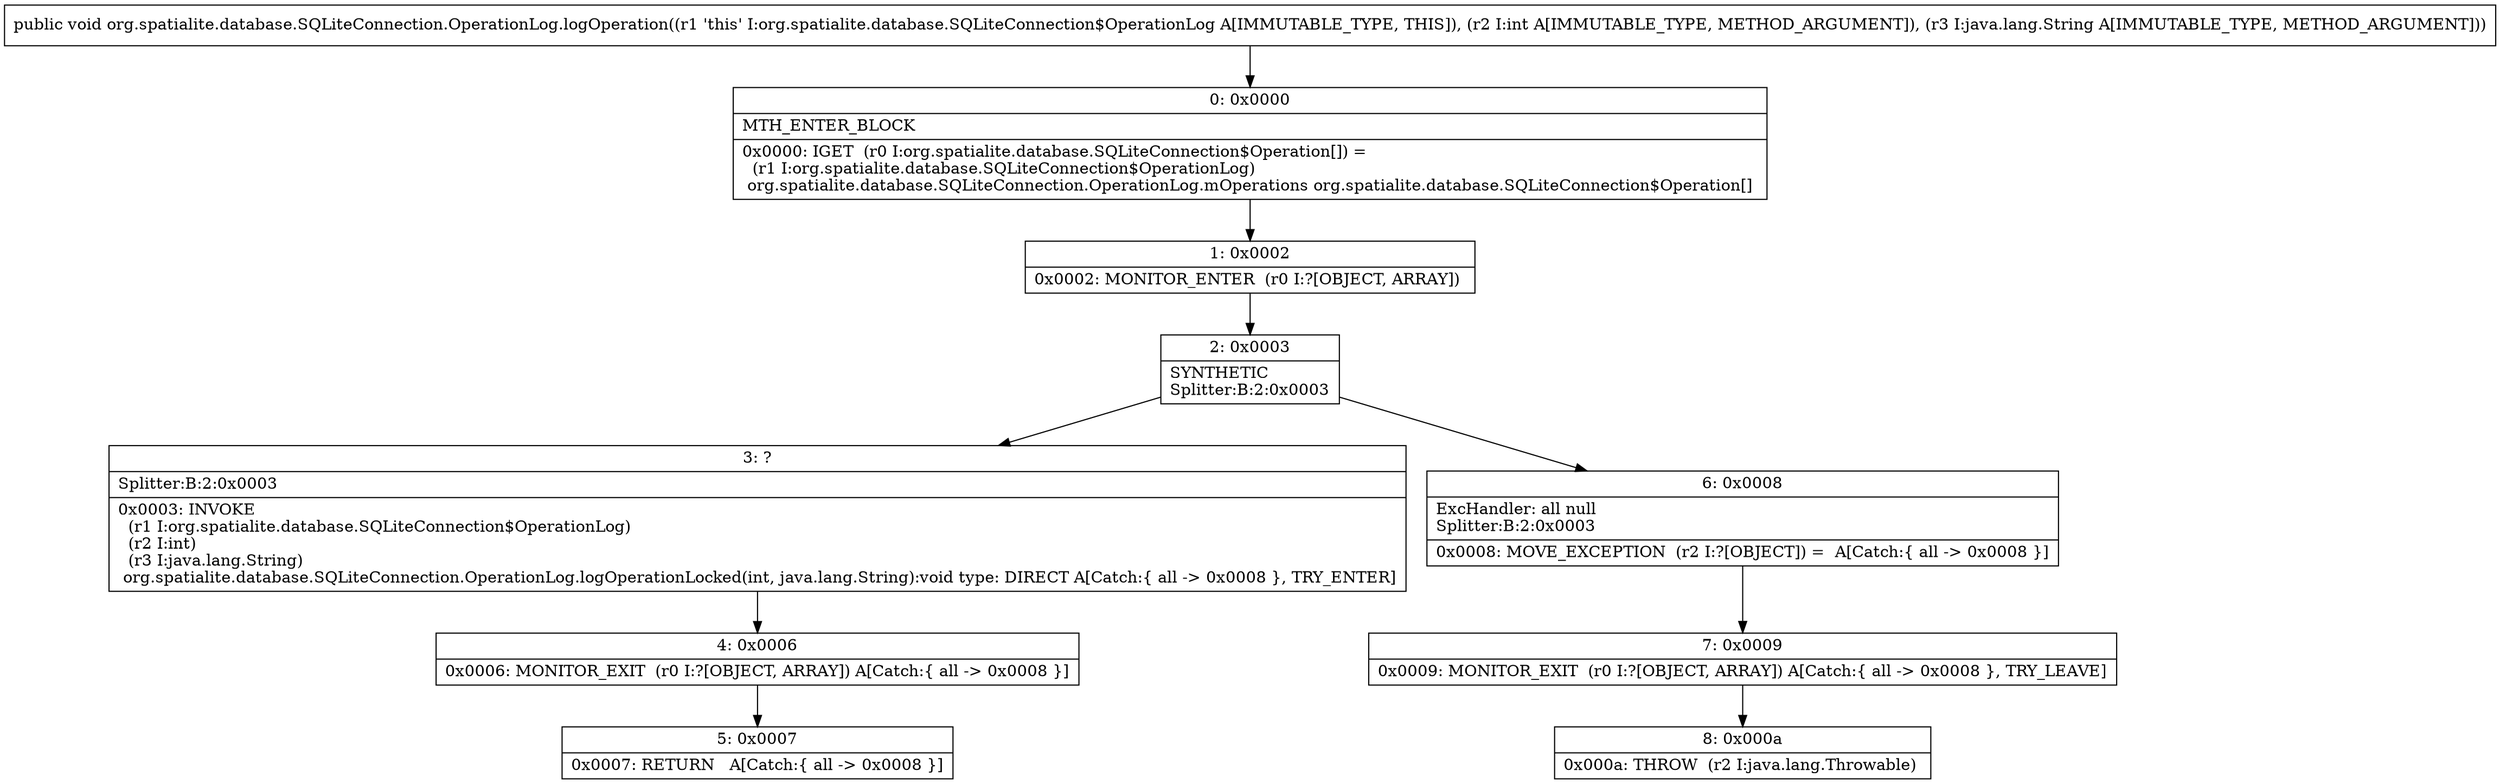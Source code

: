 digraph "CFG fororg.spatialite.database.SQLiteConnection.OperationLog.logOperation(ILjava\/lang\/String;)V" {
Node_0 [shape=record,label="{0\:\ 0x0000|MTH_ENTER_BLOCK\l|0x0000: IGET  (r0 I:org.spatialite.database.SQLiteConnection$Operation[]) = \l  (r1 I:org.spatialite.database.SQLiteConnection$OperationLog)\l org.spatialite.database.SQLiteConnection.OperationLog.mOperations org.spatialite.database.SQLiteConnection$Operation[] \l}"];
Node_1 [shape=record,label="{1\:\ 0x0002|0x0002: MONITOR_ENTER  (r0 I:?[OBJECT, ARRAY]) \l}"];
Node_2 [shape=record,label="{2\:\ 0x0003|SYNTHETIC\lSplitter:B:2:0x0003\l}"];
Node_3 [shape=record,label="{3\:\ ?|Splitter:B:2:0x0003\l|0x0003: INVOKE  \l  (r1 I:org.spatialite.database.SQLiteConnection$OperationLog)\l  (r2 I:int)\l  (r3 I:java.lang.String)\l org.spatialite.database.SQLiteConnection.OperationLog.logOperationLocked(int, java.lang.String):void type: DIRECT A[Catch:\{ all \-\> 0x0008 \}, TRY_ENTER]\l}"];
Node_4 [shape=record,label="{4\:\ 0x0006|0x0006: MONITOR_EXIT  (r0 I:?[OBJECT, ARRAY]) A[Catch:\{ all \-\> 0x0008 \}]\l}"];
Node_5 [shape=record,label="{5\:\ 0x0007|0x0007: RETURN   A[Catch:\{ all \-\> 0x0008 \}]\l}"];
Node_6 [shape=record,label="{6\:\ 0x0008|ExcHandler: all null\lSplitter:B:2:0x0003\l|0x0008: MOVE_EXCEPTION  (r2 I:?[OBJECT]) =  A[Catch:\{ all \-\> 0x0008 \}]\l}"];
Node_7 [shape=record,label="{7\:\ 0x0009|0x0009: MONITOR_EXIT  (r0 I:?[OBJECT, ARRAY]) A[Catch:\{ all \-\> 0x0008 \}, TRY_LEAVE]\l}"];
Node_8 [shape=record,label="{8\:\ 0x000a|0x000a: THROW  (r2 I:java.lang.Throwable) \l}"];
MethodNode[shape=record,label="{public void org.spatialite.database.SQLiteConnection.OperationLog.logOperation((r1 'this' I:org.spatialite.database.SQLiteConnection$OperationLog A[IMMUTABLE_TYPE, THIS]), (r2 I:int A[IMMUTABLE_TYPE, METHOD_ARGUMENT]), (r3 I:java.lang.String A[IMMUTABLE_TYPE, METHOD_ARGUMENT])) }"];
MethodNode -> Node_0;
Node_0 -> Node_1;
Node_1 -> Node_2;
Node_2 -> Node_3;
Node_2 -> Node_6;
Node_3 -> Node_4;
Node_4 -> Node_5;
Node_6 -> Node_7;
Node_7 -> Node_8;
}


